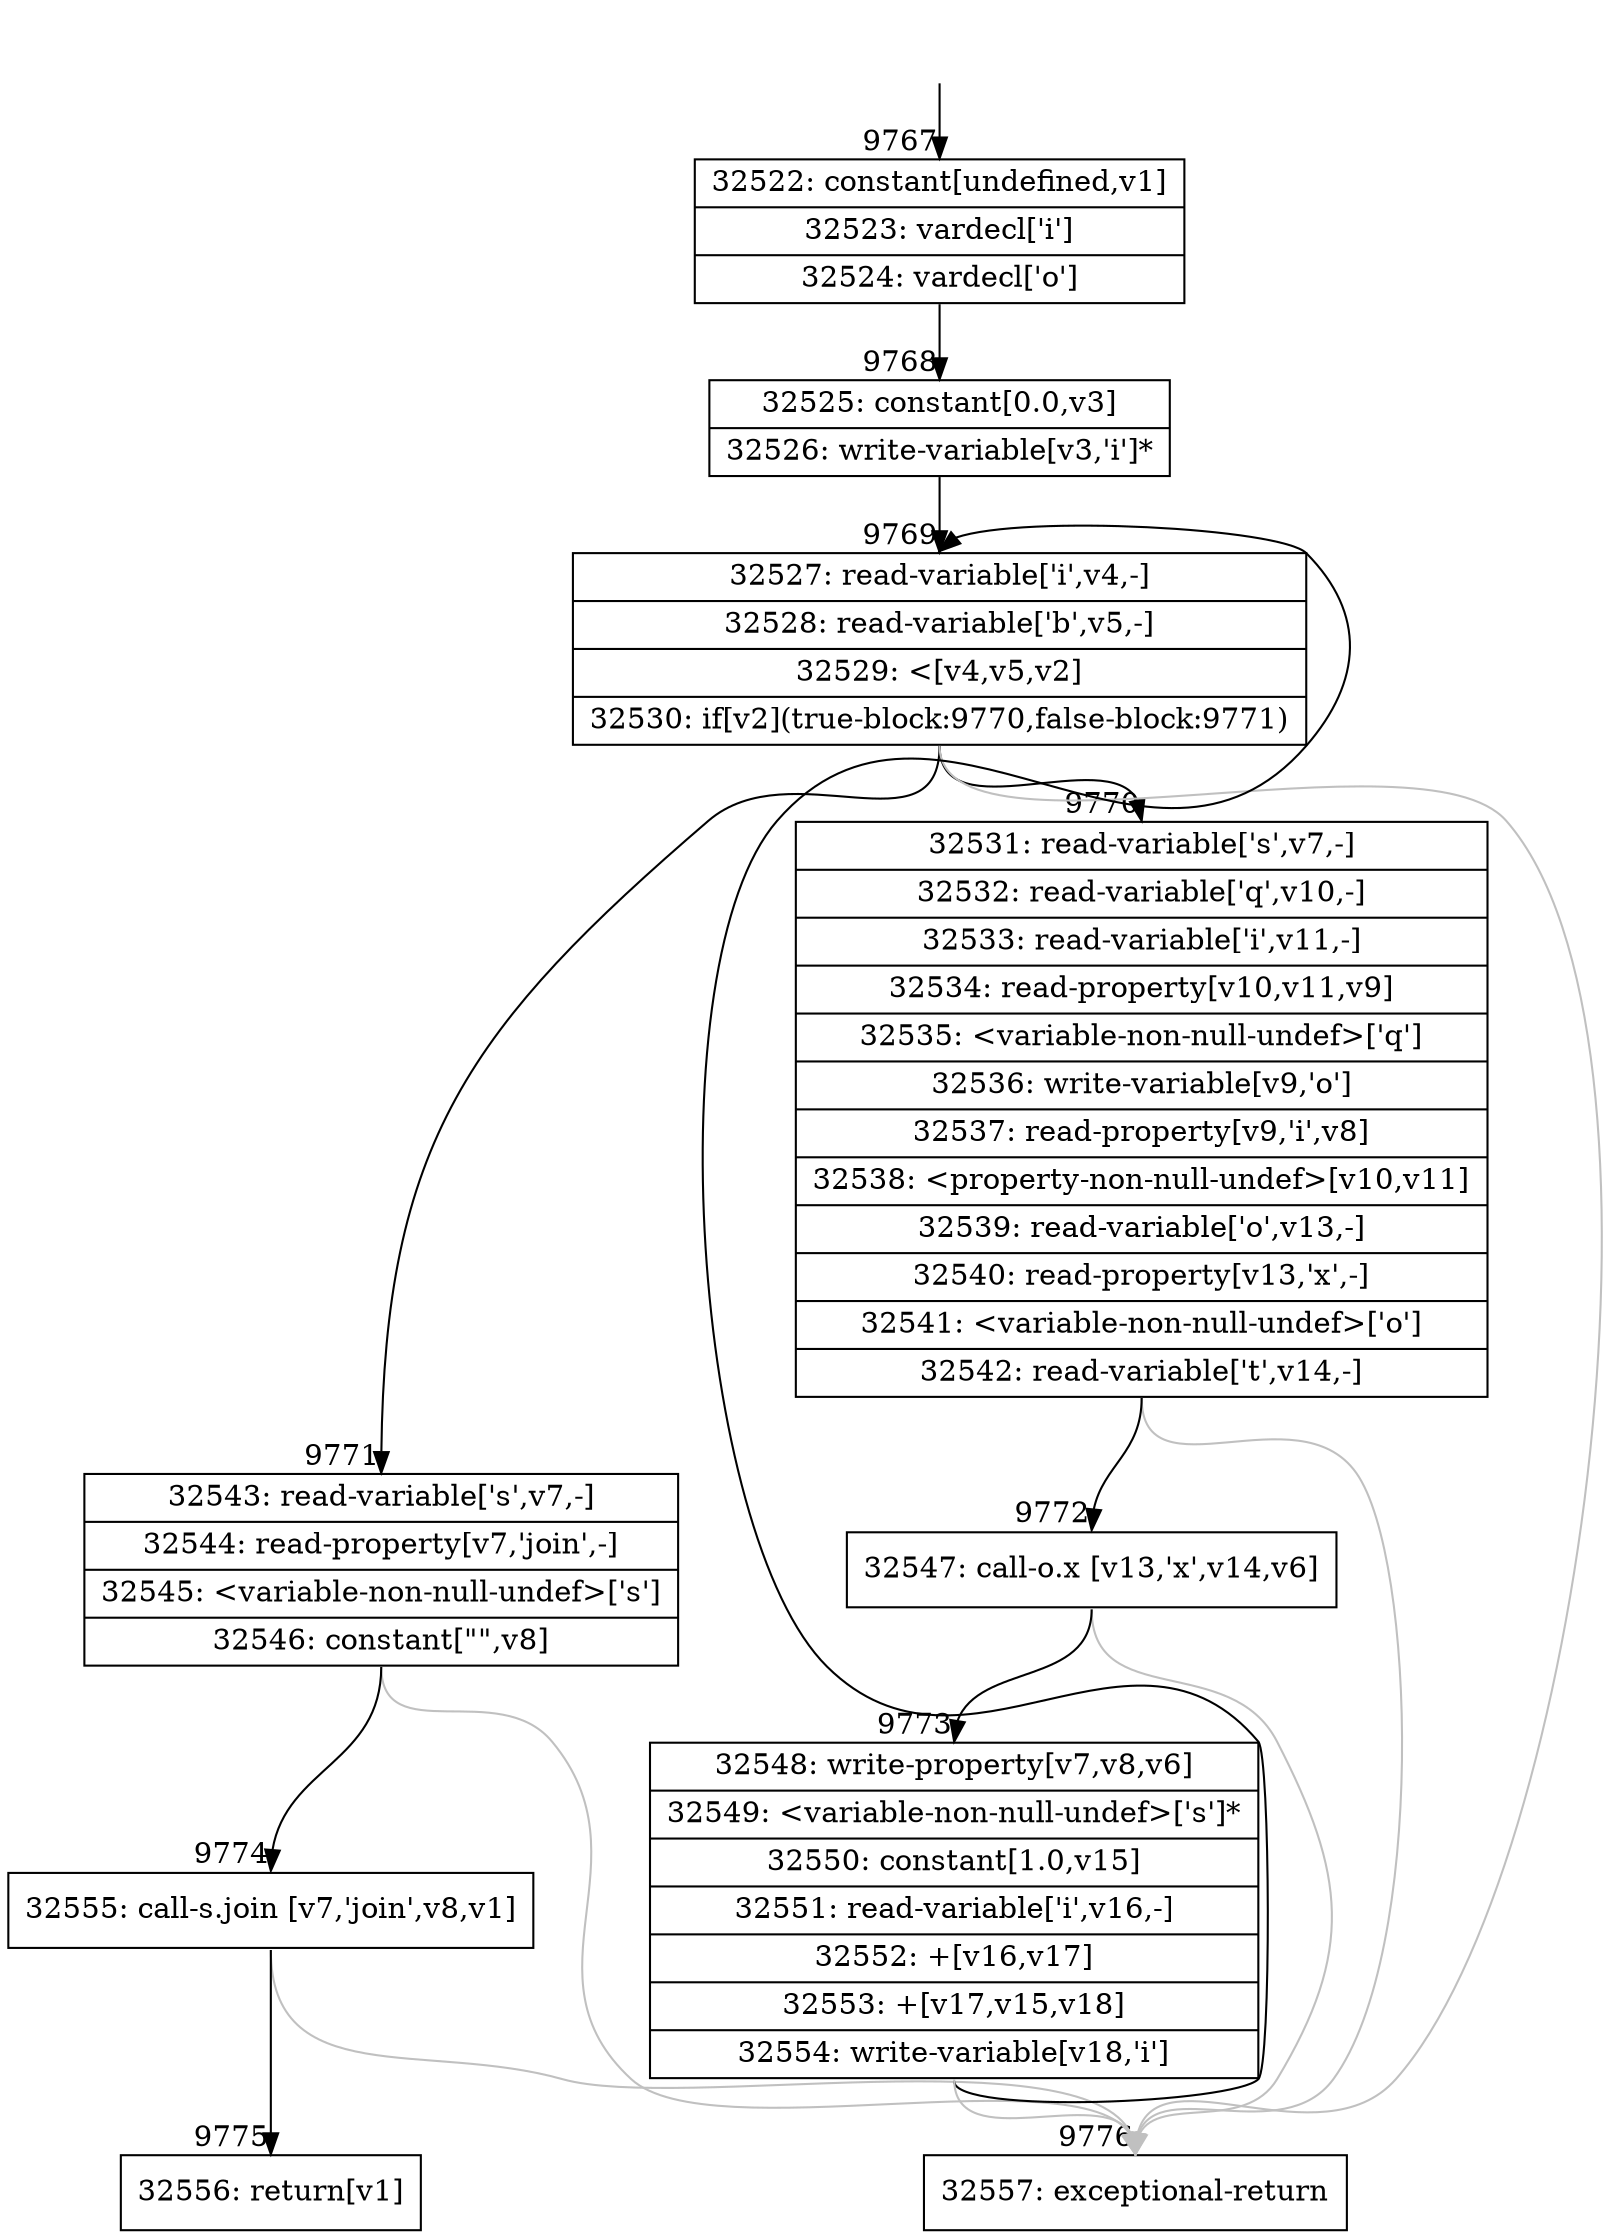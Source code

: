 digraph {
rankdir="TD"
BB_entry896[shape=none,label=""];
BB_entry896 -> BB9767 [tailport=s, headport=n, headlabel="    9767"]
BB9767 [shape=record label="{32522: constant[undefined,v1]|32523: vardecl['i']|32524: vardecl['o']}" ] 
BB9767 -> BB9768 [tailport=s, headport=n, headlabel="      9768"]
BB9768 [shape=record label="{32525: constant[0.0,v3]|32526: write-variable[v3,'i']*}" ] 
BB9768 -> BB9769 [tailport=s, headport=n, headlabel="      9769"]
BB9769 [shape=record label="{32527: read-variable['i',v4,-]|32528: read-variable['b',v5,-]|32529: \<[v4,v5,v2]|32530: if[v2](true-block:9770,false-block:9771)}" ] 
BB9769 -> BB9770 [tailport=s, headport=n, headlabel="      9770"]
BB9769 -> BB9771 [tailport=s, headport=n, headlabel="      9771"]
BB9769 -> BB9776 [tailport=s, headport=n, color=gray, headlabel="      9776"]
BB9770 [shape=record label="{32531: read-variable['s',v7,-]|32532: read-variable['q',v10,-]|32533: read-variable['i',v11,-]|32534: read-property[v10,v11,v9]|32535: \<variable-non-null-undef\>['q']|32536: write-variable[v9,'o']|32537: read-property[v9,'i',v8]|32538: \<property-non-null-undef\>[v10,v11]|32539: read-variable['o',v13,-]|32540: read-property[v13,'x',-]|32541: \<variable-non-null-undef\>['o']|32542: read-variable['t',v14,-]}" ] 
BB9770 -> BB9772 [tailport=s, headport=n, headlabel="      9772"]
BB9770 -> BB9776 [tailport=s, headport=n, color=gray]
BB9771 [shape=record label="{32543: read-variable['s',v7,-]|32544: read-property[v7,'join',-]|32545: \<variable-non-null-undef\>['s']|32546: constant[\"\",v8]}" ] 
BB9771 -> BB9774 [tailport=s, headport=n, headlabel="      9774"]
BB9771 -> BB9776 [tailport=s, headport=n, color=gray]
BB9772 [shape=record label="{32547: call-o.x [v13,'x',v14,v6]}" ] 
BB9772 -> BB9773 [tailport=s, headport=n, headlabel="      9773"]
BB9772 -> BB9776 [tailport=s, headport=n, color=gray]
BB9773 [shape=record label="{32548: write-property[v7,v8,v6]|32549: \<variable-non-null-undef\>['s']*|32550: constant[1.0,v15]|32551: read-variable['i',v16,-]|32552: +[v16,v17]|32553: +[v17,v15,v18]|32554: write-variable[v18,'i']}" ] 
BB9773 -> BB9769 [tailport=s, headport=n]
BB9773 -> BB9776 [tailport=s, headport=n, color=gray]
BB9774 [shape=record label="{32555: call-s.join [v7,'join',v8,v1]}" ] 
BB9774 -> BB9775 [tailport=s, headport=n, headlabel="      9775"]
BB9774 -> BB9776 [tailport=s, headport=n, color=gray]
BB9775 [shape=record label="{32556: return[v1]}" ] 
BB9776 [shape=record label="{32557: exceptional-return}" ] 
//#$~ 5776
}
